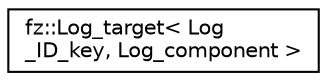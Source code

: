 digraph "Graphical Class Hierarchy"
{
 // LATEX_PDF_SIZE
  edge [fontname="Helvetica",fontsize="10",labelfontname="Helvetica",labelfontsize="10"];
  node [fontname="Helvetica",fontsize="10",shape=record];
  rankdir="LR";
  Node0 [label="fz::Log_target\< Log\l_ID_key, Log_component \>",height=0.2,width=0.4,color="black", fillcolor="white", style="filled",URL="$structfz_1_1Log__target.html",tooltip="Log objects are principally identified by their ID key, but when used as a linked target,..."];
}
